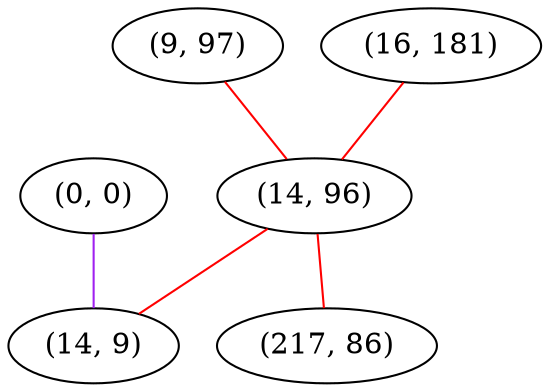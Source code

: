 graph "" {
"(0, 0)";
"(9, 97)";
"(16, 181)";
"(14, 96)";
"(14, 9)";
"(217, 86)";
"(0, 0)" -- "(14, 9)"  [color=purple, key=0, weight=4];
"(9, 97)" -- "(14, 96)"  [color=red, key=0, weight=1];
"(16, 181)" -- "(14, 96)"  [color=red, key=0, weight=1];
"(14, 96)" -- "(217, 86)"  [color=red, key=0, weight=1];
"(14, 96)" -- "(14, 9)"  [color=red, key=0, weight=1];
}
